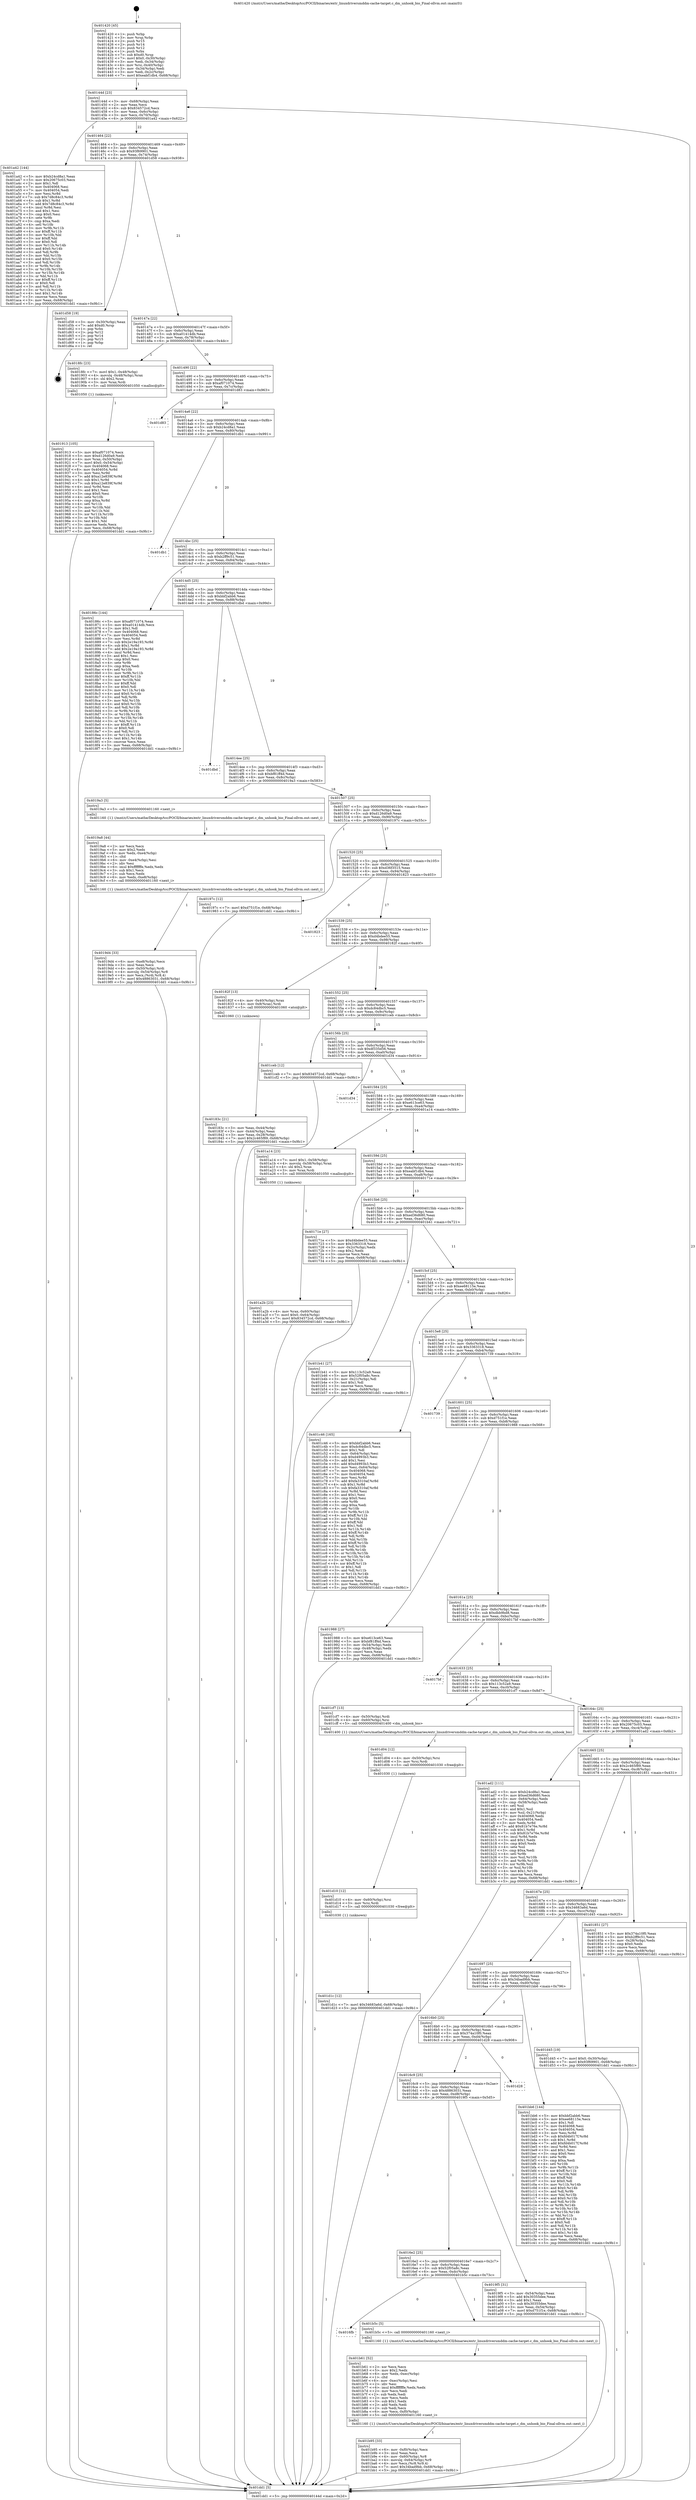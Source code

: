 digraph "0x401420" {
  label = "0x401420 (/mnt/c/Users/mathe/Desktop/tcc/POCII/binaries/extr_linuxdriversmddm-cache-target.c_dm_unhook_bio_Final-ollvm.out::main(0))"
  labelloc = "t"
  node[shape=record]

  Entry [label="",width=0.3,height=0.3,shape=circle,fillcolor=black,style=filled]
  "0x40144d" [label="{
     0x40144d [23]\l
     | [instrs]\l
     &nbsp;&nbsp;0x40144d \<+3\>: mov -0x68(%rbp),%eax\l
     &nbsp;&nbsp;0x401450 \<+2\>: mov %eax,%ecx\l
     &nbsp;&nbsp;0x401452 \<+6\>: sub $0x834572cd,%ecx\l
     &nbsp;&nbsp;0x401458 \<+3\>: mov %eax,-0x6c(%rbp)\l
     &nbsp;&nbsp;0x40145b \<+3\>: mov %ecx,-0x70(%rbp)\l
     &nbsp;&nbsp;0x40145e \<+6\>: je 0000000000401a42 \<main+0x622\>\l
  }"]
  "0x401a42" [label="{
     0x401a42 [144]\l
     | [instrs]\l
     &nbsp;&nbsp;0x401a42 \<+5\>: mov $0xb24cd8a1,%eax\l
     &nbsp;&nbsp;0x401a47 \<+5\>: mov $0x20675c03,%ecx\l
     &nbsp;&nbsp;0x401a4c \<+2\>: mov $0x1,%dl\l
     &nbsp;&nbsp;0x401a4e \<+7\>: mov 0x404068,%esi\l
     &nbsp;&nbsp;0x401a55 \<+7\>: mov 0x404054,%edi\l
     &nbsp;&nbsp;0x401a5c \<+3\>: mov %esi,%r8d\l
     &nbsp;&nbsp;0x401a5f \<+7\>: sub $0x7d8c84c3,%r8d\l
     &nbsp;&nbsp;0x401a66 \<+4\>: sub $0x1,%r8d\l
     &nbsp;&nbsp;0x401a6a \<+7\>: add $0x7d8c84c3,%r8d\l
     &nbsp;&nbsp;0x401a71 \<+4\>: imul %r8d,%esi\l
     &nbsp;&nbsp;0x401a75 \<+3\>: and $0x1,%esi\l
     &nbsp;&nbsp;0x401a78 \<+3\>: cmp $0x0,%esi\l
     &nbsp;&nbsp;0x401a7b \<+4\>: sete %r9b\l
     &nbsp;&nbsp;0x401a7f \<+3\>: cmp $0xa,%edi\l
     &nbsp;&nbsp;0x401a82 \<+4\>: setl %r10b\l
     &nbsp;&nbsp;0x401a86 \<+3\>: mov %r9b,%r11b\l
     &nbsp;&nbsp;0x401a89 \<+4\>: xor $0xff,%r11b\l
     &nbsp;&nbsp;0x401a8d \<+3\>: mov %r10b,%bl\l
     &nbsp;&nbsp;0x401a90 \<+3\>: xor $0xff,%bl\l
     &nbsp;&nbsp;0x401a93 \<+3\>: xor $0x0,%dl\l
     &nbsp;&nbsp;0x401a96 \<+3\>: mov %r11b,%r14b\l
     &nbsp;&nbsp;0x401a99 \<+4\>: and $0x0,%r14b\l
     &nbsp;&nbsp;0x401a9d \<+3\>: and %dl,%r9b\l
     &nbsp;&nbsp;0x401aa0 \<+3\>: mov %bl,%r15b\l
     &nbsp;&nbsp;0x401aa3 \<+4\>: and $0x0,%r15b\l
     &nbsp;&nbsp;0x401aa7 \<+3\>: and %dl,%r10b\l
     &nbsp;&nbsp;0x401aaa \<+3\>: or %r9b,%r14b\l
     &nbsp;&nbsp;0x401aad \<+3\>: or %r10b,%r15b\l
     &nbsp;&nbsp;0x401ab0 \<+3\>: xor %r15b,%r14b\l
     &nbsp;&nbsp;0x401ab3 \<+3\>: or %bl,%r11b\l
     &nbsp;&nbsp;0x401ab6 \<+4\>: xor $0xff,%r11b\l
     &nbsp;&nbsp;0x401aba \<+3\>: or $0x0,%dl\l
     &nbsp;&nbsp;0x401abd \<+3\>: and %dl,%r11b\l
     &nbsp;&nbsp;0x401ac0 \<+3\>: or %r11b,%r14b\l
     &nbsp;&nbsp;0x401ac3 \<+4\>: test $0x1,%r14b\l
     &nbsp;&nbsp;0x401ac7 \<+3\>: cmovne %ecx,%eax\l
     &nbsp;&nbsp;0x401aca \<+3\>: mov %eax,-0x68(%rbp)\l
     &nbsp;&nbsp;0x401acd \<+5\>: jmp 0000000000401dd1 \<main+0x9b1\>\l
  }"]
  "0x401464" [label="{
     0x401464 [22]\l
     | [instrs]\l
     &nbsp;&nbsp;0x401464 \<+5\>: jmp 0000000000401469 \<main+0x49\>\l
     &nbsp;&nbsp;0x401469 \<+3\>: mov -0x6c(%rbp),%eax\l
     &nbsp;&nbsp;0x40146c \<+5\>: sub $0x93f69901,%eax\l
     &nbsp;&nbsp;0x401471 \<+3\>: mov %eax,-0x74(%rbp)\l
     &nbsp;&nbsp;0x401474 \<+6\>: je 0000000000401d58 \<main+0x938\>\l
  }"]
  Exit [label="",width=0.3,height=0.3,shape=circle,fillcolor=black,style=filled,peripheries=2]
  "0x401d58" [label="{
     0x401d58 [19]\l
     | [instrs]\l
     &nbsp;&nbsp;0x401d58 \<+3\>: mov -0x30(%rbp),%eax\l
     &nbsp;&nbsp;0x401d5b \<+7\>: add $0xd0,%rsp\l
     &nbsp;&nbsp;0x401d62 \<+1\>: pop %rbx\l
     &nbsp;&nbsp;0x401d63 \<+2\>: pop %r12\l
     &nbsp;&nbsp;0x401d65 \<+2\>: pop %r14\l
     &nbsp;&nbsp;0x401d67 \<+2\>: pop %r15\l
     &nbsp;&nbsp;0x401d69 \<+1\>: pop %rbp\l
     &nbsp;&nbsp;0x401d6a \<+1\>: ret\l
  }"]
  "0x40147a" [label="{
     0x40147a [22]\l
     | [instrs]\l
     &nbsp;&nbsp;0x40147a \<+5\>: jmp 000000000040147f \<main+0x5f\>\l
     &nbsp;&nbsp;0x40147f \<+3\>: mov -0x6c(%rbp),%eax\l
     &nbsp;&nbsp;0x401482 \<+5\>: sub $0xa01414db,%eax\l
     &nbsp;&nbsp;0x401487 \<+3\>: mov %eax,-0x78(%rbp)\l
     &nbsp;&nbsp;0x40148a \<+6\>: je 00000000004018fc \<main+0x4dc\>\l
  }"]
  "0x401d1c" [label="{
     0x401d1c [12]\l
     | [instrs]\l
     &nbsp;&nbsp;0x401d1c \<+7\>: movl $0x34683a6d,-0x68(%rbp)\l
     &nbsp;&nbsp;0x401d23 \<+5\>: jmp 0000000000401dd1 \<main+0x9b1\>\l
  }"]
  "0x4018fc" [label="{
     0x4018fc [23]\l
     | [instrs]\l
     &nbsp;&nbsp;0x4018fc \<+7\>: movl $0x1,-0x48(%rbp)\l
     &nbsp;&nbsp;0x401903 \<+4\>: movslq -0x48(%rbp),%rax\l
     &nbsp;&nbsp;0x401907 \<+4\>: shl $0x2,%rax\l
     &nbsp;&nbsp;0x40190b \<+3\>: mov %rax,%rdi\l
     &nbsp;&nbsp;0x40190e \<+5\>: call 0000000000401050 \<malloc@plt\>\l
     | [calls]\l
     &nbsp;&nbsp;0x401050 \{1\} (unknown)\l
  }"]
  "0x401490" [label="{
     0x401490 [22]\l
     | [instrs]\l
     &nbsp;&nbsp;0x401490 \<+5\>: jmp 0000000000401495 \<main+0x75\>\l
     &nbsp;&nbsp;0x401495 \<+3\>: mov -0x6c(%rbp),%eax\l
     &nbsp;&nbsp;0x401498 \<+5\>: sub $0xaf071074,%eax\l
     &nbsp;&nbsp;0x40149d \<+3\>: mov %eax,-0x7c(%rbp)\l
     &nbsp;&nbsp;0x4014a0 \<+6\>: je 0000000000401d83 \<main+0x963\>\l
  }"]
  "0x401d10" [label="{
     0x401d10 [12]\l
     | [instrs]\l
     &nbsp;&nbsp;0x401d10 \<+4\>: mov -0x60(%rbp),%rsi\l
     &nbsp;&nbsp;0x401d14 \<+3\>: mov %rsi,%rdi\l
     &nbsp;&nbsp;0x401d17 \<+5\>: call 0000000000401030 \<free@plt\>\l
     | [calls]\l
     &nbsp;&nbsp;0x401030 \{1\} (unknown)\l
  }"]
  "0x401d83" [label="{
     0x401d83\l
  }", style=dashed]
  "0x4014a6" [label="{
     0x4014a6 [22]\l
     | [instrs]\l
     &nbsp;&nbsp;0x4014a6 \<+5\>: jmp 00000000004014ab \<main+0x8b\>\l
     &nbsp;&nbsp;0x4014ab \<+3\>: mov -0x6c(%rbp),%eax\l
     &nbsp;&nbsp;0x4014ae \<+5\>: sub $0xb24cd8a1,%eax\l
     &nbsp;&nbsp;0x4014b3 \<+3\>: mov %eax,-0x80(%rbp)\l
     &nbsp;&nbsp;0x4014b6 \<+6\>: je 0000000000401db1 \<main+0x991\>\l
  }"]
  "0x401d04" [label="{
     0x401d04 [12]\l
     | [instrs]\l
     &nbsp;&nbsp;0x401d04 \<+4\>: mov -0x50(%rbp),%rsi\l
     &nbsp;&nbsp;0x401d08 \<+3\>: mov %rsi,%rdi\l
     &nbsp;&nbsp;0x401d0b \<+5\>: call 0000000000401030 \<free@plt\>\l
     | [calls]\l
     &nbsp;&nbsp;0x401030 \{1\} (unknown)\l
  }"]
  "0x401db1" [label="{
     0x401db1\l
  }", style=dashed]
  "0x4014bc" [label="{
     0x4014bc [25]\l
     | [instrs]\l
     &nbsp;&nbsp;0x4014bc \<+5\>: jmp 00000000004014c1 \<main+0xa1\>\l
     &nbsp;&nbsp;0x4014c1 \<+3\>: mov -0x6c(%rbp),%eax\l
     &nbsp;&nbsp;0x4014c4 \<+5\>: sub $0xb2ff9c51,%eax\l
     &nbsp;&nbsp;0x4014c9 \<+6\>: mov %eax,-0x84(%rbp)\l
     &nbsp;&nbsp;0x4014cf \<+6\>: je 000000000040186c \<main+0x44c\>\l
  }"]
  "0x401b95" [label="{
     0x401b95 [33]\l
     | [instrs]\l
     &nbsp;&nbsp;0x401b95 \<+6\>: mov -0xf0(%rbp),%ecx\l
     &nbsp;&nbsp;0x401b9b \<+3\>: imul %eax,%ecx\l
     &nbsp;&nbsp;0x401b9e \<+4\>: mov -0x60(%rbp),%r8\l
     &nbsp;&nbsp;0x401ba2 \<+4\>: movslq -0x64(%rbp),%r9\l
     &nbsp;&nbsp;0x401ba6 \<+4\>: mov %ecx,(%r8,%r9,4)\l
     &nbsp;&nbsp;0x401baa \<+7\>: movl $0x34bad9bb,-0x68(%rbp)\l
     &nbsp;&nbsp;0x401bb1 \<+5\>: jmp 0000000000401dd1 \<main+0x9b1\>\l
  }"]
  "0x40186c" [label="{
     0x40186c [144]\l
     | [instrs]\l
     &nbsp;&nbsp;0x40186c \<+5\>: mov $0xaf071074,%eax\l
     &nbsp;&nbsp;0x401871 \<+5\>: mov $0xa01414db,%ecx\l
     &nbsp;&nbsp;0x401876 \<+2\>: mov $0x1,%dl\l
     &nbsp;&nbsp;0x401878 \<+7\>: mov 0x404068,%esi\l
     &nbsp;&nbsp;0x40187f \<+7\>: mov 0x404054,%edi\l
     &nbsp;&nbsp;0x401886 \<+3\>: mov %esi,%r8d\l
     &nbsp;&nbsp;0x401889 \<+7\>: sub $0x2e19a193,%r8d\l
     &nbsp;&nbsp;0x401890 \<+4\>: sub $0x1,%r8d\l
     &nbsp;&nbsp;0x401894 \<+7\>: add $0x2e19a193,%r8d\l
     &nbsp;&nbsp;0x40189b \<+4\>: imul %r8d,%esi\l
     &nbsp;&nbsp;0x40189f \<+3\>: and $0x1,%esi\l
     &nbsp;&nbsp;0x4018a2 \<+3\>: cmp $0x0,%esi\l
     &nbsp;&nbsp;0x4018a5 \<+4\>: sete %r9b\l
     &nbsp;&nbsp;0x4018a9 \<+3\>: cmp $0xa,%edi\l
     &nbsp;&nbsp;0x4018ac \<+4\>: setl %r10b\l
     &nbsp;&nbsp;0x4018b0 \<+3\>: mov %r9b,%r11b\l
     &nbsp;&nbsp;0x4018b3 \<+4\>: xor $0xff,%r11b\l
     &nbsp;&nbsp;0x4018b7 \<+3\>: mov %r10b,%bl\l
     &nbsp;&nbsp;0x4018ba \<+3\>: xor $0xff,%bl\l
     &nbsp;&nbsp;0x4018bd \<+3\>: xor $0x0,%dl\l
     &nbsp;&nbsp;0x4018c0 \<+3\>: mov %r11b,%r14b\l
     &nbsp;&nbsp;0x4018c3 \<+4\>: and $0x0,%r14b\l
     &nbsp;&nbsp;0x4018c7 \<+3\>: and %dl,%r9b\l
     &nbsp;&nbsp;0x4018ca \<+3\>: mov %bl,%r15b\l
     &nbsp;&nbsp;0x4018cd \<+4\>: and $0x0,%r15b\l
     &nbsp;&nbsp;0x4018d1 \<+3\>: and %dl,%r10b\l
     &nbsp;&nbsp;0x4018d4 \<+3\>: or %r9b,%r14b\l
     &nbsp;&nbsp;0x4018d7 \<+3\>: or %r10b,%r15b\l
     &nbsp;&nbsp;0x4018da \<+3\>: xor %r15b,%r14b\l
     &nbsp;&nbsp;0x4018dd \<+3\>: or %bl,%r11b\l
     &nbsp;&nbsp;0x4018e0 \<+4\>: xor $0xff,%r11b\l
     &nbsp;&nbsp;0x4018e4 \<+3\>: or $0x0,%dl\l
     &nbsp;&nbsp;0x4018e7 \<+3\>: and %dl,%r11b\l
     &nbsp;&nbsp;0x4018ea \<+3\>: or %r11b,%r14b\l
     &nbsp;&nbsp;0x4018ed \<+4\>: test $0x1,%r14b\l
     &nbsp;&nbsp;0x4018f1 \<+3\>: cmovne %ecx,%eax\l
     &nbsp;&nbsp;0x4018f4 \<+3\>: mov %eax,-0x68(%rbp)\l
     &nbsp;&nbsp;0x4018f7 \<+5\>: jmp 0000000000401dd1 \<main+0x9b1\>\l
  }"]
  "0x4014d5" [label="{
     0x4014d5 [25]\l
     | [instrs]\l
     &nbsp;&nbsp;0x4014d5 \<+5\>: jmp 00000000004014da \<main+0xba\>\l
     &nbsp;&nbsp;0x4014da \<+3\>: mov -0x6c(%rbp),%eax\l
     &nbsp;&nbsp;0x4014dd \<+5\>: sub $0xbbf2abb6,%eax\l
     &nbsp;&nbsp;0x4014e2 \<+6\>: mov %eax,-0x88(%rbp)\l
     &nbsp;&nbsp;0x4014e8 \<+6\>: je 0000000000401dbd \<main+0x99d\>\l
  }"]
  "0x401b61" [label="{
     0x401b61 [52]\l
     | [instrs]\l
     &nbsp;&nbsp;0x401b61 \<+2\>: xor %ecx,%ecx\l
     &nbsp;&nbsp;0x401b63 \<+5\>: mov $0x2,%edx\l
     &nbsp;&nbsp;0x401b68 \<+6\>: mov %edx,-0xec(%rbp)\l
     &nbsp;&nbsp;0x401b6e \<+1\>: cltd\l
     &nbsp;&nbsp;0x401b6f \<+6\>: mov -0xec(%rbp),%esi\l
     &nbsp;&nbsp;0x401b75 \<+2\>: idiv %esi\l
     &nbsp;&nbsp;0x401b77 \<+6\>: imul $0xfffffffe,%edx,%edx\l
     &nbsp;&nbsp;0x401b7d \<+2\>: mov %ecx,%edi\l
     &nbsp;&nbsp;0x401b7f \<+2\>: sub %edx,%edi\l
     &nbsp;&nbsp;0x401b81 \<+2\>: mov %ecx,%edx\l
     &nbsp;&nbsp;0x401b83 \<+3\>: sub $0x1,%edx\l
     &nbsp;&nbsp;0x401b86 \<+2\>: add %edx,%edi\l
     &nbsp;&nbsp;0x401b88 \<+2\>: sub %edi,%ecx\l
     &nbsp;&nbsp;0x401b8a \<+6\>: mov %ecx,-0xf0(%rbp)\l
     &nbsp;&nbsp;0x401b90 \<+5\>: call 0000000000401160 \<next_i\>\l
     | [calls]\l
     &nbsp;&nbsp;0x401160 \{1\} (/mnt/c/Users/mathe/Desktop/tcc/POCII/binaries/extr_linuxdriversmddm-cache-target.c_dm_unhook_bio_Final-ollvm.out::next_i)\l
  }"]
  "0x401dbd" [label="{
     0x401dbd\l
  }", style=dashed]
  "0x4014ee" [label="{
     0x4014ee [25]\l
     | [instrs]\l
     &nbsp;&nbsp;0x4014ee \<+5\>: jmp 00000000004014f3 \<main+0xd3\>\l
     &nbsp;&nbsp;0x4014f3 \<+3\>: mov -0x6c(%rbp),%eax\l
     &nbsp;&nbsp;0x4014f6 \<+5\>: sub $0xbf81ff4d,%eax\l
     &nbsp;&nbsp;0x4014fb \<+6\>: mov %eax,-0x8c(%rbp)\l
     &nbsp;&nbsp;0x401501 \<+6\>: je 00000000004019a3 \<main+0x583\>\l
  }"]
  "0x4016fb" [label="{
     0x4016fb\l
  }", style=dashed]
  "0x4019a3" [label="{
     0x4019a3 [5]\l
     | [instrs]\l
     &nbsp;&nbsp;0x4019a3 \<+5\>: call 0000000000401160 \<next_i\>\l
     | [calls]\l
     &nbsp;&nbsp;0x401160 \{1\} (/mnt/c/Users/mathe/Desktop/tcc/POCII/binaries/extr_linuxdriversmddm-cache-target.c_dm_unhook_bio_Final-ollvm.out::next_i)\l
  }"]
  "0x401507" [label="{
     0x401507 [25]\l
     | [instrs]\l
     &nbsp;&nbsp;0x401507 \<+5\>: jmp 000000000040150c \<main+0xec\>\l
     &nbsp;&nbsp;0x40150c \<+3\>: mov -0x6c(%rbp),%eax\l
     &nbsp;&nbsp;0x40150f \<+5\>: sub $0xd126d0a9,%eax\l
     &nbsp;&nbsp;0x401514 \<+6\>: mov %eax,-0x90(%rbp)\l
     &nbsp;&nbsp;0x40151a \<+6\>: je 000000000040197c \<main+0x55c\>\l
  }"]
  "0x401b5c" [label="{
     0x401b5c [5]\l
     | [instrs]\l
     &nbsp;&nbsp;0x401b5c \<+5\>: call 0000000000401160 \<next_i\>\l
     | [calls]\l
     &nbsp;&nbsp;0x401160 \{1\} (/mnt/c/Users/mathe/Desktop/tcc/POCII/binaries/extr_linuxdriversmddm-cache-target.c_dm_unhook_bio_Final-ollvm.out::next_i)\l
  }"]
  "0x40197c" [label="{
     0x40197c [12]\l
     | [instrs]\l
     &nbsp;&nbsp;0x40197c \<+7\>: movl $0xd751f1e,-0x68(%rbp)\l
     &nbsp;&nbsp;0x401983 \<+5\>: jmp 0000000000401dd1 \<main+0x9b1\>\l
  }"]
  "0x401520" [label="{
     0x401520 [25]\l
     | [instrs]\l
     &nbsp;&nbsp;0x401520 \<+5\>: jmp 0000000000401525 \<main+0x105\>\l
     &nbsp;&nbsp;0x401525 \<+3\>: mov -0x6c(%rbp),%eax\l
     &nbsp;&nbsp;0x401528 \<+5\>: sub $0xd36f3515,%eax\l
     &nbsp;&nbsp;0x40152d \<+6\>: mov %eax,-0x94(%rbp)\l
     &nbsp;&nbsp;0x401533 \<+6\>: je 0000000000401823 \<main+0x403\>\l
  }"]
  "0x401a2b" [label="{
     0x401a2b [23]\l
     | [instrs]\l
     &nbsp;&nbsp;0x401a2b \<+4\>: mov %rax,-0x60(%rbp)\l
     &nbsp;&nbsp;0x401a2f \<+7\>: movl $0x0,-0x64(%rbp)\l
     &nbsp;&nbsp;0x401a36 \<+7\>: movl $0x834572cd,-0x68(%rbp)\l
     &nbsp;&nbsp;0x401a3d \<+5\>: jmp 0000000000401dd1 \<main+0x9b1\>\l
  }"]
  "0x401823" [label="{
     0x401823\l
  }", style=dashed]
  "0x401539" [label="{
     0x401539 [25]\l
     | [instrs]\l
     &nbsp;&nbsp;0x401539 \<+5\>: jmp 000000000040153e \<main+0x11e\>\l
     &nbsp;&nbsp;0x40153e \<+3\>: mov -0x6c(%rbp),%eax\l
     &nbsp;&nbsp;0x401541 \<+5\>: sub $0xd4bdee55,%eax\l
     &nbsp;&nbsp;0x401546 \<+6\>: mov %eax,-0x98(%rbp)\l
     &nbsp;&nbsp;0x40154c \<+6\>: je 000000000040182f \<main+0x40f\>\l
  }"]
  "0x4016e2" [label="{
     0x4016e2 [25]\l
     | [instrs]\l
     &nbsp;&nbsp;0x4016e2 \<+5\>: jmp 00000000004016e7 \<main+0x2c7\>\l
     &nbsp;&nbsp;0x4016e7 \<+3\>: mov -0x6c(%rbp),%eax\l
     &nbsp;&nbsp;0x4016ea \<+5\>: sub $0x52f05a8c,%eax\l
     &nbsp;&nbsp;0x4016ef \<+6\>: mov %eax,-0xdc(%rbp)\l
     &nbsp;&nbsp;0x4016f5 \<+6\>: je 0000000000401b5c \<main+0x73c\>\l
  }"]
  "0x40182f" [label="{
     0x40182f [13]\l
     | [instrs]\l
     &nbsp;&nbsp;0x40182f \<+4\>: mov -0x40(%rbp),%rax\l
     &nbsp;&nbsp;0x401833 \<+4\>: mov 0x8(%rax),%rdi\l
     &nbsp;&nbsp;0x401837 \<+5\>: call 0000000000401060 \<atoi@plt\>\l
     | [calls]\l
     &nbsp;&nbsp;0x401060 \{1\} (unknown)\l
  }"]
  "0x401552" [label="{
     0x401552 [25]\l
     | [instrs]\l
     &nbsp;&nbsp;0x401552 \<+5\>: jmp 0000000000401557 \<main+0x137\>\l
     &nbsp;&nbsp;0x401557 \<+3\>: mov -0x6c(%rbp),%eax\l
     &nbsp;&nbsp;0x40155a \<+5\>: sub $0xdc84dbc5,%eax\l
     &nbsp;&nbsp;0x40155f \<+6\>: mov %eax,-0x9c(%rbp)\l
     &nbsp;&nbsp;0x401565 \<+6\>: je 0000000000401ceb \<main+0x8cb\>\l
  }"]
  "0x4019f5" [label="{
     0x4019f5 [31]\l
     | [instrs]\l
     &nbsp;&nbsp;0x4019f5 \<+3\>: mov -0x54(%rbp),%eax\l
     &nbsp;&nbsp;0x4019f8 \<+5\>: add $0x30355dee,%eax\l
     &nbsp;&nbsp;0x4019fd \<+3\>: add $0x1,%eax\l
     &nbsp;&nbsp;0x401a00 \<+5\>: sub $0x30355dee,%eax\l
     &nbsp;&nbsp;0x401a05 \<+3\>: mov %eax,-0x54(%rbp)\l
     &nbsp;&nbsp;0x401a08 \<+7\>: movl $0xd751f1e,-0x68(%rbp)\l
     &nbsp;&nbsp;0x401a0f \<+5\>: jmp 0000000000401dd1 \<main+0x9b1\>\l
  }"]
  "0x401ceb" [label="{
     0x401ceb [12]\l
     | [instrs]\l
     &nbsp;&nbsp;0x401ceb \<+7\>: movl $0x834572cd,-0x68(%rbp)\l
     &nbsp;&nbsp;0x401cf2 \<+5\>: jmp 0000000000401dd1 \<main+0x9b1\>\l
  }"]
  "0x40156b" [label="{
     0x40156b [25]\l
     | [instrs]\l
     &nbsp;&nbsp;0x40156b \<+5\>: jmp 0000000000401570 \<main+0x150\>\l
     &nbsp;&nbsp;0x401570 \<+3\>: mov -0x6c(%rbp),%eax\l
     &nbsp;&nbsp;0x401573 \<+5\>: sub $0xdf335d56,%eax\l
     &nbsp;&nbsp;0x401578 \<+6\>: mov %eax,-0xa0(%rbp)\l
     &nbsp;&nbsp;0x40157e \<+6\>: je 0000000000401d34 \<main+0x914\>\l
  }"]
  "0x4016c9" [label="{
     0x4016c9 [25]\l
     | [instrs]\l
     &nbsp;&nbsp;0x4016c9 \<+5\>: jmp 00000000004016ce \<main+0x2ae\>\l
     &nbsp;&nbsp;0x4016ce \<+3\>: mov -0x6c(%rbp),%eax\l
     &nbsp;&nbsp;0x4016d1 \<+5\>: sub $0x48863031,%eax\l
     &nbsp;&nbsp;0x4016d6 \<+6\>: mov %eax,-0xd8(%rbp)\l
     &nbsp;&nbsp;0x4016dc \<+6\>: je 00000000004019f5 \<main+0x5d5\>\l
  }"]
  "0x401d34" [label="{
     0x401d34\l
  }", style=dashed]
  "0x401584" [label="{
     0x401584 [25]\l
     | [instrs]\l
     &nbsp;&nbsp;0x401584 \<+5\>: jmp 0000000000401589 \<main+0x169\>\l
     &nbsp;&nbsp;0x401589 \<+3\>: mov -0x6c(%rbp),%eax\l
     &nbsp;&nbsp;0x40158c \<+5\>: sub $0xe613ce63,%eax\l
     &nbsp;&nbsp;0x401591 \<+6\>: mov %eax,-0xa4(%rbp)\l
     &nbsp;&nbsp;0x401597 \<+6\>: je 0000000000401a14 \<main+0x5f4\>\l
  }"]
  "0x401d28" [label="{
     0x401d28\l
  }", style=dashed]
  "0x401a14" [label="{
     0x401a14 [23]\l
     | [instrs]\l
     &nbsp;&nbsp;0x401a14 \<+7\>: movl $0x1,-0x58(%rbp)\l
     &nbsp;&nbsp;0x401a1b \<+4\>: movslq -0x58(%rbp),%rax\l
     &nbsp;&nbsp;0x401a1f \<+4\>: shl $0x2,%rax\l
     &nbsp;&nbsp;0x401a23 \<+3\>: mov %rax,%rdi\l
     &nbsp;&nbsp;0x401a26 \<+5\>: call 0000000000401050 \<malloc@plt\>\l
     | [calls]\l
     &nbsp;&nbsp;0x401050 \{1\} (unknown)\l
  }"]
  "0x40159d" [label="{
     0x40159d [25]\l
     | [instrs]\l
     &nbsp;&nbsp;0x40159d \<+5\>: jmp 00000000004015a2 \<main+0x182\>\l
     &nbsp;&nbsp;0x4015a2 \<+3\>: mov -0x6c(%rbp),%eax\l
     &nbsp;&nbsp;0x4015a5 \<+5\>: sub $0xeabf1db4,%eax\l
     &nbsp;&nbsp;0x4015aa \<+6\>: mov %eax,-0xa8(%rbp)\l
     &nbsp;&nbsp;0x4015b0 \<+6\>: je 000000000040171e \<main+0x2fe\>\l
  }"]
  "0x4016b0" [label="{
     0x4016b0 [25]\l
     | [instrs]\l
     &nbsp;&nbsp;0x4016b0 \<+5\>: jmp 00000000004016b5 \<main+0x295\>\l
     &nbsp;&nbsp;0x4016b5 \<+3\>: mov -0x6c(%rbp),%eax\l
     &nbsp;&nbsp;0x4016b8 \<+5\>: sub $0x374a10f0,%eax\l
     &nbsp;&nbsp;0x4016bd \<+6\>: mov %eax,-0xd4(%rbp)\l
     &nbsp;&nbsp;0x4016c3 \<+6\>: je 0000000000401d28 \<main+0x908\>\l
  }"]
  "0x40171e" [label="{
     0x40171e [27]\l
     | [instrs]\l
     &nbsp;&nbsp;0x40171e \<+5\>: mov $0xd4bdee55,%eax\l
     &nbsp;&nbsp;0x401723 \<+5\>: mov $0x3363318,%ecx\l
     &nbsp;&nbsp;0x401728 \<+3\>: mov -0x2c(%rbp),%edx\l
     &nbsp;&nbsp;0x40172b \<+3\>: cmp $0x2,%edx\l
     &nbsp;&nbsp;0x40172e \<+3\>: cmovne %ecx,%eax\l
     &nbsp;&nbsp;0x401731 \<+3\>: mov %eax,-0x68(%rbp)\l
     &nbsp;&nbsp;0x401734 \<+5\>: jmp 0000000000401dd1 \<main+0x9b1\>\l
  }"]
  "0x4015b6" [label="{
     0x4015b6 [25]\l
     | [instrs]\l
     &nbsp;&nbsp;0x4015b6 \<+5\>: jmp 00000000004015bb \<main+0x19b\>\l
     &nbsp;&nbsp;0x4015bb \<+3\>: mov -0x6c(%rbp),%eax\l
     &nbsp;&nbsp;0x4015be \<+5\>: sub $0xed36d680,%eax\l
     &nbsp;&nbsp;0x4015c3 \<+6\>: mov %eax,-0xac(%rbp)\l
     &nbsp;&nbsp;0x4015c9 \<+6\>: je 0000000000401b41 \<main+0x721\>\l
  }"]
  "0x401dd1" [label="{
     0x401dd1 [5]\l
     | [instrs]\l
     &nbsp;&nbsp;0x401dd1 \<+5\>: jmp 000000000040144d \<main+0x2d\>\l
  }"]
  "0x401420" [label="{
     0x401420 [45]\l
     | [instrs]\l
     &nbsp;&nbsp;0x401420 \<+1\>: push %rbp\l
     &nbsp;&nbsp;0x401421 \<+3\>: mov %rsp,%rbp\l
     &nbsp;&nbsp;0x401424 \<+2\>: push %r15\l
     &nbsp;&nbsp;0x401426 \<+2\>: push %r14\l
     &nbsp;&nbsp;0x401428 \<+2\>: push %r12\l
     &nbsp;&nbsp;0x40142a \<+1\>: push %rbx\l
     &nbsp;&nbsp;0x40142b \<+7\>: sub $0xd0,%rsp\l
     &nbsp;&nbsp;0x401432 \<+7\>: movl $0x0,-0x30(%rbp)\l
     &nbsp;&nbsp;0x401439 \<+3\>: mov %edi,-0x34(%rbp)\l
     &nbsp;&nbsp;0x40143c \<+4\>: mov %rsi,-0x40(%rbp)\l
     &nbsp;&nbsp;0x401440 \<+3\>: mov -0x34(%rbp),%edi\l
     &nbsp;&nbsp;0x401443 \<+3\>: mov %edi,-0x2c(%rbp)\l
     &nbsp;&nbsp;0x401446 \<+7\>: movl $0xeabf1db4,-0x68(%rbp)\l
  }"]
  "0x40183c" [label="{
     0x40183c [21]\l
     | [instrs]\l
     &nbsp;&nbsp;0x40183c \<+3\>: mov %eax,-0x44(%rbp)\l
     &nbsp;&nbsp;0x40183f \<+3\>: mov -0x44(%rbp),%eax\l
     &nbsp;&nbsp;0x401842 \<+3\>: mov %eax,-0x28(%rbp)\l
     &nbsp;&nbsp;0x401845 \<+7\>: movl $0x2c465f89,-0x68(%rbp)\l
     &nbsp;&nbsp;0x40184c \<+5\>: jmp 0000000000401dd1 \<main+0x9b1\>\l
  }"]
  "0x401bb6" [label="{
     0x401bb6 [144]\l
     | [instrs]\l
     &nbsp;&nbsp;0x401bb6 \<+5\>: mov $0xbbf2abb6,%eax\l
     &nbsp;&nbsp;0x401bbb \<+5\>: mov $0xee68115e,%ecx\l
     &nbsp;&nbsp;0x401bc0 \<+2\>: mov $0x1,%dl\l
     &nbsp;&nbsp;0x401bc2 \<+7\>: mov 0x404068,%esi\l
     &nbsp;&nbsp;0x401bc9 \<+7\>: mov 0x404054,%edi\l
     &nbsp;&nbsp;0x401bd0 \<+3\>: mov %esi,%r8d\l
     &nbsp;&nbsp;0x401bd3 \<+7\>: sub $0xfd4b017f,%r8d\l
     &nbsp;&nbsp;0x401bda \<+4\>: sub $0x1,%r8d\l
     &nbsp;&nbsp;0x401bde \<+7\>: add $0xfd4b017f,%r8d\l
     &nbsp;&nbsp;0x401be5 \<+4\>: imul %r8d,%esi\l
     &nbsp;&nbsp;0x401be9 \<+3\>: and $0x1,%esi\l
     &nbsp;&nbsp;0x401bec \<+3\>: cmp $0x0,%esi\l
     &nbsp;&nbsp;0x401bef \<+4\>: sete %r9b\l
     &nbsp;&nbsp;0x401bf3 \<+3\>: cmp $0xa,%edi\l
     &nbsp;&nbsp;0x401bf6 \<+4\>: setl %r10b\l
     &nbsp;&nbsp;0x401bfa \<+3\>: mov %r9b,%r11b\l
     &nbsp;&nbsp;0x401bfd \<+4\>: xor $0xff,%r11b\l
     &nbsp;&nbsp;0x401c01 \<+3\>: mov %r10b,%bl\l
     &nbsp;&nbsp;0x401c04 \<+3\>: xor $0xff,%bl\l
     &nbsp;&nbsp;0x401c07 \<+3\>: xor $0x0,%dl\l
     &nbsp;&nbsp;0x401c0a \<+3\>: mov %r11b,%r14b\l
     &nbsp;&nbsp;0x401c0d \<+4\>: and $0x0,%r14b\l
     &nbsp;&nbsp;0x401c11 \<+3\>: and %dl,%r9b\l
     &nbsp;&nbsp;0x401c14 \<+3\>: mov %bl,%r15b\l
     &nbsp;&nbsp;0x401c17 \<+4\>: and $0x0,%r15b\l
     &nbsp;&nbsp;0x401c1b \<+3\>: and %dl,%r10b\l
     &nbsp;&nbsp;0x401c1e \<+3\>: or %r9b,%r14b\l
     &nbsp;&nbsp;0x401c21 \<+3\>: or %r10b,%r15b\l
     &nbsp;&nbsp;0x401c24 \<+3\>: xor %r15b,%r14b\l
     &nbsp;&nbsp;0x401c27 \<+3\>: or %bl,%r11b\l
     &nbsp;&nbsp;0x401c2a \<+4\>: xor $0xff,%r11b\l
     &nbsp;&nbsp;0x401c2e \<+3\>: or $0x0,%dl\l
     &nbsp;&nbsp;0x401c31 \<+3\>: and %dl,%r11b\l
     &nbsp;&nbsp;0x401c34 \<+3\>: or %r11b,%r14b\l
     &nbsp;&nbsp;0x401c37 \<+4\>: test $0x1,%r14b\l
     &nbsp;&nbsp;0x401c3b \<+3\>: cmovne %ecx,%eax\l
     &nbsp;&nbsp;0x401c3e \<+3\>: mov %eax,-0x68(%rbp)\l
     &nbsp;&nbsp;0x401c41 \<+5\>: jmp 0000000000401dd1 \<main+0x9b1\>\l
  }"]
  "0x401b41" [label="{
     0x401b41 [27]\l
     | [instrs]\l
     &nbsp;&nbsp;0x401b41 \<+5\>: mov $0x113c52a9,%eax\l
     &nbsp;&nbsp;0x401b46 \<+5\>: mov $0x52f05a8c,%ecx\l
     &nbsp;&nbsp;0x401b4b \<+3\>: mov -0x21(%rbp),%dl\l
     &nbsp;&nbsp;0x401b4e \<+3\>: test $0x1,%dl\l
     &nbsp;&nbsp;0x401b51 \<+3\>: cmovne %ecx,%eax\l
     &nbsp;&nbsp;0x401b54 \<+3\>: mov %eax,-0x68(%rbp)\l
     &nbsp;&nbsp;0x401b57 \<+5\>: jmp 0000000000401dd1 \<main+0x9b1\>\l
  }"]
  "0x4015cf" [label="{
     0x4015cf [25]\l
     | [instrs]\l
     &nbsp;&nbsp;0x4015cf \<+5\>: jmp 00000000004015d4 \<main+0x1b4\>\l
     &nbsp;&nbsp;0x4015d4 \<+3\>: mov -0x6c(%rbp),%eax\l
     &nbsp;&nbsp;0x4015d7 \<+5\>: sub $0xee68115e,%eax\l
     &nbsp;&nbsp;0x4015dc \<+6\>: mov %eax,-0xb0(%rbp)\l
     &nbsp;&nbsp;0x4015e2 \<+6\>: je 0000000000401c46 \<main+0x826\>\l
  }"]
  "0x401697" [label="{
     0x401697 [25]\l
     | [instrs]\l
     &nbsp;&nbsp;0x401697 \<+5\>: jmp 000000000040169c \<main+0x27c\>\l
     &nbsp;&nbsp;0x40169c \<+3\>: mov -0x6c(%rbp),%eax\l
     &nbsp;&nbsp;0x40169f \<+5\>: sub $0x34bad9bb,%eax\l
     &nbsp;&nbsp;0x4016a4 \<+6\>: mov %eax,-0xd0(%rbp)\l
     &nbsp;&nbsp;0x4016aa \<+6\>: je 0000000000401bb6 \<main+0x796\>\l
  }"]
  "0x401c46" [label="{
     0x401c46 [165]\l
     | [instrs]\l
     &nbsp;&nbsp;0x401c46 \<+5\>: mov $0xbbf2abb6,%eax\l
     &nbsp;&nbsp;0x401c4b \<+5\>: mov $0xdc84dbc5,%ecx\l
     &nbsp;&nbsp;0x401c50 \<+2\>: mov $0x1,%dl\l
     &nbsp;&nbsp;0x401c52 \<+3\>: mov -0x64(%rbp),%esi\l
     &nbsp;&nbsp;0x401c55 \<+6\>: sub $0xd4993b3,%esi\l
     &nbsp;&nbsp;0x401c5b \<+3\>: add $0x1,%esi\l
     &nbsp;&nbsp;0x401c5e \<+6\>: add $0xd4993b3,%esi\l
     &nbsp;&nbsp;0x401c64 \<+3\>: mov %esi,-0x64(%rbp)\l
     &nbsp;&nbsp;0x401c67 \<+7\>: mov 0x404068,%esi\l
     &nbsp;&nbsp;0x401c6e \<+7\>: mov 0x404054,%edi\l
     &nbsp;&nbsp;0x401c75 \<+3\>: mov %esi,%r8d\l
     &nbsp;&nbsp;0x401c78 \<+7\>: add $0xfa3310af,%r8d\l
     &nbsp;&nbsp;0x401c7f \<+4\>: sub $0x1,%r8d\l
     &nbsp;&nbsp;0x401c83 \<+7\>: sub $0xfa3310af,%r8d\l
     &nbsp;&nbsp;0x401c8a \<+4\>: imul %r8d,%esi\l
     &nbsp;&nbsp;0x401c8e \<+3\>: and $0x1,%esi\l
     &nbsp;&nbsp;0x401c91 \<+3\>: cmp $0x0,%esi\l
     &nbsp;&nbsp;0x401c94 \<+4\>: sete %r9b\l
     &nbsp;&nbsp;0x401c98 \<+3\>: cmp $0xa,%edi\l
     &nbsp;&nbsp;0x401c9b \<+4\>: setl %r10b\l
     &nbsp;&nbsp;0x401c9f \<+3\>: mov %r9b,%r11b\l
     &nbsp;&nbsp;0x401ca2 \<+4\>: xor $0xff,%r11b\l
     &nbsp;&nbsp;0x401ca6 \<+3\>: mov %r10b,%bl\l
     &nbsp;&nbsp;0x401ca9 \<+3\>: xor $0xff,%bl\l
     &nbsp;&nbsp;0x401cac \<+3\>: xor $0x1,%dl\l
     &nbsp;&nbsp;0x401caf \<+3\>: mov %r11b,%r14b\l
     &nbsp;&nbsp;0x401cb2 \<+4\>: and $0xff,%r14b\l
     &nbsp;&nbsp;0x401cb6 \<+3\>: and %dl,%r9b\l
     &nbsp;&nbsp;0x401cb9 \<+3\>: mov %bl,%r15b\l
     &nbsp;&nbsp;0x401cbc \<+4\>: and $0xff,%r15b\l
     &nbsp;&nbsp;0x401cc0 \<+3\>: and %dl,%r10b\l
     &nbsp;&nbsp;0x401cc3 \<+3\>: or %r9b,%r14b\l
     &nbsp;&nbsp;0x401cc6 \<+3\>: or %r10b,%r15b\l
     &nbsp;&nbsp;0x401cc9 \<+3\>: xor %r15b,%r14b\l
     &nbsp;&nbsp;0x401ccc \<+3\>: or %bl,%r11b\l
     &nbsp;&nbsp;0x401ccf \<+4\>: xor $0xff,%r11b\l
     &nbsp;&nbsp;0x401cd3 \<+3\>: or $0x1,%dl\l
     &nbsp;&nbsp;0x401cd6 \<+3\>: and %dl,%r11b\l
     &nbsp;&nbsp;0x401cd9 \<+3\>: or %r11b,%r14b\l
     &nbsp;&nbsp;0x401cdc \<+4\>: test $0x1,%r14b\l
     &nbsp;&nbsp;0x401ce0 \<+3\>: cmovne %ecx,%eax\l
     &nbsp;&nbsp;0x401ce3 \<+3\>: mov %eax,-0x68(%rbp)\l
     &nbsp;&nbsp;0x401ce6 \<+5\>: jmp 0000000000401dd1 \<main+0x9b1\>\l
  }"]
  "0x4015e8" [label="{
     0x4015e8 [25]\l
     | [instrs]\l
     &nbsp;&nbsp;0x4015e8 \<+5\>: jmp 00000000004015ed \<main+0x1cd\>\l
     &nbsp;&nbsp;0x4015ed \<+3\>: mov -0x6c(%rbp),%eax\l
     &nbsp;&nbsp;0x4015f0 \<+5\>: sub $0x3363318,%eax\l
     &nbsp;&nbsp;0x4015f5 \<+6\>: mov %eax,-0xb4(%rbp)\l
     &nbsp;&nbsp;0x4015fb \<+6\>: je 0000000000401739 \<main+0x319\>\l
  }"]
  "0x401d45" [label="{
     0x401d45 [19]\l
     | [instrs]\l
     &nbsp;&nbsp;0x401d45 \<+7\>: movl $0x0,-0x30(%rbp)\l
     &nbsp;&nbsp;0x401d4c \<+7\>: movl $0x93f69901,-0x68(%rbp)\l
     &nbsp;&nbsp;0x401d53 \<+5\>: jmp 0000000000401dd1 \<main+0x9b1\>\l
  }"]
  "0x401739" [label="{
     0x401739\l
  }", style=dashed]
  "0x401601" [label="{
     0x401601 [25]\l
     | [instrs]\l
     &nbsp;&nbsp;0x401601 \<+5\>: jmp 0000000000401606 \<main+0x1e6\>\l
     &nbsp;&nbsp;0x401606 \<+3\>: mov -0x6c(%rbp),%eax\l
     &nbsp;&nbsp;0x401609 \<+5\>: sub $0xd751f1e,%eax\l
     &nbsp;&nbsp;0x40160e \<+6\>: mov %eax,-0xb8(%rbp)\l
     &nbsp;&nbsp;0x401614 \<+6\>: je 0000000000401988 \<main+0x568\>\l
  }"]
  "0x4019d4" [label="{
     0x4019d4 [33]\l
     | [instrs]\l
     &nbsp;&nbsp;0x4019d4 \<+6\>: mov -0xe8(%rbp),%ecx\l
     &nbsp;&nbsp;0x4019da \<+3\>: imul %eax,%ecx\l
     &nbsp;&nbsp;0x4019dd \<+4\>: mov -0x50(%rbp),%rdi\l
     &nbsp;&nbsp;0x4019e1 \<+4\>: movslq -0x54(%rbp),%r8\l
     &nbsp;&nbsp;0x4019e5 \<+4\>: mov %ecx,(%rdi,%r8,4)\l
     &nbsp;&nbsp;0x4019e9 \<+7\>: movl $0x48863031,-0x68(%rbp)\l
     &nbsp;&nbsp;0x4019f0 \<+5\>: jmp 0000000000401dd1 \<main+0x9b1\>\l
  }"]
  "0x401988" [label="{
     0x401988 [27]\l
     | [instrs]\l
     &nbsp;&nbsp;0x401988 \<+5\>: mov $0xe613ce63,%eax\l
     &nbsp;&nbsp;0x40198d \<+5\>: mov $0xbf81ff4d,%ecx\l
     &nbsp;&nbsp;0x401992 \<+3\>: mov -0x54(%rbp),%edx\l
     &nbsp;&nbsp;0x401995 \<+3\>: cmp -0x48(%rbp),%edx\l
     &nbsp;&nbsp;0x401998 \<+3\>: cmovl %ecx,%eax\l
     &nbsp;&nbsp;0x40199b \<+3\>: mov %eax,-0x68(%rbp)\l
     &nbsp;&nbsp;0x40199e \<+5\>: jmp 0000000000401dd1 \<main+0x9b1\>\l
  }"]
  "0x40161a" [label="{
     0x40161a [25]\l
     | [instrs]\l
     &nbsp;&nbsp;0x40161a \<+5\>: jmp 000000000040161f \<main+0x1ff\>\l
     &nbsp;&nbsp;0x40161f \<+3\>: mov -0x6c(%rbp),%eax\l
     &nbsp;&nbsp;0x401622 \<+5\>: sub $0xdbb9bd8,%eax\l
     &nbsp;&nbsp;0x401627 \<+6\>: mov %eax,-0xbc(%rbp)\l
     &nbsp;&nbsp;0x40162d \<+6\>: je 00000000004017bf \<main+0x39f\>\l
  }"]
  "0x4019a8" [label="{
     0x4019a8 [44]\l
     | [instrs]\l
     &nbsp;&nbsp;0x4019a8 \<+2\>: xor %ecx,%ecx\l
     &nbsp;&nbsp;0x4019aa \<+5\>: mov $0x2,%edx\l
     &nbsp;&nbsp;0x4019af \<+6\>: mov %edx,-0xe4(%rbp)\l
     &nbsp;&nbsp;0x4019b5 \<+1\>: cltd\l
     &nbsp;&nbsp;0x4019b6 \<+6\>: mov -0xe4(%rbp),%esi\l
     &nbsp;&nbsp;0x4019bc \<+2\>: idiv %esi\l
     &nbsp;&nbsp;0x4019be \<+6\>: imul $0xfffffffe,%edx,%edx\l
     &nbsp;&nbsp;0x4019c4 \<+3\>: sub $0x1,%ecx\l
     &nbsp;&nbsp;0x4019c7 \<+2\>: sub %ecx,%edx\l
     &nbsp;&nbsp;0x4019c9 \<+6\>: mov %edx,-0xe8(%rbp)\l
     &nbsp;&nbsp;0x4019cf \<+5\>: call 0000000000401160 \<next_i\>\l
     | [calls]\l
     &nbsp;&nbsp;0x401160 \{1\} (/mnt/c/Users/mathe/Desktop/tcc/POCII/binaries/extr_linuxdriversmddm-cache-target.c_dm_unhook_bio_Final-ollvm.out::next_i)\l
  }"]
  "0x4017bf" [label="{
     0x4017bf\l
  }", style=dashed]
  "0x401633" [label="{
     0x401633 [25]\l
     | [instrs]\l
     &nbsp;&nbsp;0x401633 \<+5\>: jmp 0000000000401638 \<main+0x218\>\l
     &nbsp;&nbsp;0x401638 \<+3\>: mov -0x6c(%rbp),%eax\l
     &nbsp;&nbsp;0x40163b \<+5\>: sub $0x113c52a9,%eax\l
     &nbsp;&nbsp;0x401640 \<+6\>: mov %eax,-0xc0(%rbp)\l
     &nbsp;&nbsp;0x401646 \<+6\>: je 0000000000401cf7 \<main+0x8d7\>\l
  }"]
  "0x401913" [label="{
     0x401913 [105]\l
     | [instrs]\l
     &nbsp;&nbsp;0x401913 \<+5\>: mov $0xaf071074,%ecx\l
     &nbsp;&nbsp;0x401918 \<+5\>: mov $0xd126d0a9,%edx\l
     &nbsp;&nbsp;0x40191d \<+4\>: mov %rax,-0x50(%rbp)\l
     &nbsp;&nbsp;0x401921 \<+7\>: movl $0x0,-0x54(%rbp)\l
     &nbsp;&nbsp;0x401928 \<+7\>: mov 0x404068,%esi\l
     &nbsp;&nbsp;0x40192f \<+8\>: mov 0x404054,%r8d\l
     &nbsp;&nbsp;0x401937 \<+3\>: mov %esi,%r9d\l
     &nbsp;&nbsp;0x40193a \<+7\>: add $0xa12e839f,%r9d\l
     &nbsp;&nbsp;0x401941 \<+4\>: sub $0x1,%r9d\l
     &nbsp;&nbsp;0x401945 \<+7\>: sub $0xa12e839f,%r9d\l
     &nbsp;&nbsp;0x40194c \<+4\>: imul %r9d,%esi\l
     &nbsp;&nbsp;0x401950 \<+3\>: and $0x1,%esi\l
     &nbsp;&nbsp;0x401953 \<+3\>: cmp $0x0,%esi\l
     &nbsp;&nbsp;0x401956 \<+4\>: sete %r10b\l
     &nbsp;&nbsp;0x40195a \<+4\>: cmp $0xa,%r8d\l
     &nbsp;&nbsp;0x40195e \<+4\>: setl %r11b\l
     &nbsp;&nbsp;0x401962 \<+3\>: mov %r10b,%bl\l
     &nbsp;&nbsp;0x401965 \<+3\>: and %r11b,%bl\l
     &nbsp;&nbsp;0x401968 \<+3\>: xor %r11b,%r10b\l
     &nbsp;&nbsp;0x40196b \<+3\>: or %r10b,%bl\l
     &nbsp;&nbsp;0x40196e \<+3\>: test $0x1,%bl\l
     &nbsp;&nbsp;0x401971 \<+3\>: cmovne %edx,%ecx\l
     &nbsp;&nbsp;0x401974 \<+3\>: mov %ecx,-0x68(%rbp)\l
     &nbsp;&nbsp;0x401977 \<+5\>: jmp 0000000000401dd1 \<main+0x9b1\>\l
  }"]
  "0x401cf7" [label="{
     0x401cf7 [13]\l
     | [instrs]\l
     &nbsp;&nbsp;0x401cf7 \<+4\>: mov -0x50(%rbp),%rdi\l
     &nbsp;&nbsp;0x401cfb \<+4\>: mov -0x60(%rbp),%rsi\l
     &nbsp;&nbsp;0x401cff \<+5\>: call 0000000000401400 \<dm_unhook_bio\>\l
     | [calls]\l
     &nbsp;&nbsp;0x401400 \{1\} (/mnt/c/Users/mathe/Desktop/tcc/POCII/binaries/extr_linuxdriversmddm-cache-target.c_dm_unhook_bio_Final-ollvm.out::dm_unhook_bio)\l
  }"]
  "0x40164c" [label="{
     0x40164c [25]\l
     | [instrs]\l
     &nbsp;&nbsp;0x40164c \<+5\>: jmp 0000000000401651 \<main+0x231\>\l
     &nbsp;&nbsp;0x401651 \<+3\>: mov -0x6c(%rbp),%eax\l
     &nbsp;&nbsp;0x401654 \<+5\>: sub $0x20675c03,%eax\l
     &nbsp;&nbsp;0x401659 \<+6\>: mov %eax,-0xc4(%rbp)\l
     &nbsp;&nbsp;0x40165f \<+6\>: je 0000000000401ad2 \<main+0x6b2\>\l
  }"]
  "0x40167e" [label="{
     0x40167e [25]\l
     | [instrs]\l
     &nbsp;&nbsp;0x40167e \<+5\>: jmp 0000000000401683 \<main+0x263\>\l
     &nbsp;&nbsp;0x401683 \<+3\>: mov -0x6c(%rbp),%eax\l
     &nbsp;&nbsp;0x401686 \<+5\>: sub $0x34683a6d,%eax\l
     &nbsp;&nbsp;0x40168b \<+6\>: mov %eax,-0xcc(%rbp)\l
     &nbsp;&nbsp;0x401691 \<+6\>: je 0000000000401d45 \<main+0x925\>\l
  }"]
  "0x401ad2" [label="{
     0x401ad2 [111]\l
     | [instrs]\l
     &nbsp;&nbsp;0x401ad2 \<+5\>: mov $0xb24cd8a1,%eax\l
     &nbsp;&nbsp;0x401ad7 \<+5\>: mov $0xed36d680,%ecx\l
     &nbsp;&nbsp;0x401adc \<+3\>: mov -0x64(%rbp),%edx\l
     &nbsp;&nbsp;0x401adf \<+3\>: cmp -0x58(%rbp),%edx\l
     &nbsp;&nbsp;0x401ae2 \<+4\>: setl %sil\l
     &nbsp;&nbsp;0x401ae6 \<+4\>: and $0x1,%sil\l
     &nbsp;&nbsp;0x401aea \<+4\>: mov %sil,-0x21(%rbp)\l
     &nbsp;&nbsp;0x401aee \<+7\>: mov 0x404068,%edx\l
     &nbsp;&nbsp;0x401af5 \<+7\>: mov 0x404054,%edi\l
     &nbsp;&nbsp;0x401afc \<+3\>: mov %edx,%r8d\l
     &nbsp;&nbsp;0x401aff \<+7\>: add $0x81b7e76e,%r8d\l
     &nbsp;&nbsp;0x401b06 \<+4\>: sub $0x1,%r8d\l
     &nbsp;&nbsp;0x401b0a \<+7\>: sub $0x81b7e76e,%r8d\l
     &nbsp;&nbsp;0x401b11 \<+4\>: imul %r8d,%edx\l
     &nbsp;&nbsp;0x401b15 \<+3\>: and $0x1,%edx\l
     &nbsp;&nbsp;0x401b18 \<+3\>: cmp $0x0,%edx\l
     &nbsp;&nbsp;0x401b1b \<+4\>: sete %sil\l
     &nbsp;&nbsp;0x401b1f \<+3\>: cmp $0xa,%edi\l
     &nbsp;&nbsp;0x401b22 \<+4\>: setl %r9b\l
     &nbsp;&nbsp;0x401b26 \<+3\>: mov %sil,%r10b\l
     &nbsp;&nbsp;0x401b29 \<+3\>: and %r9b,%r10b\l
     &nbsp;&nbsp;0x401b2c \<+3\>: xor %r9b,%sil\l
     &nbsp;&nbsp;0x401b2f \<+3\>: or %sil,%r10b\l
     &nbsp;&nbsp;0x401b32 \<+4\>: test $0x1,%r10b\l
     &nbsp;&nbsp;0x401b36 \<+3\>: cmovne %ecx,%eax\l
     &nbsp;&nbsp;0x401b39 \<+3\>: mov %eax,-0x68(%rbp)\l
     &nbsp;&nbsp;0x401b3c \<+5\>: jmp 0000000000401dd1 \<main+0x9b1\>\l
  }"]
  "0x401665" [label="{
     0x401665 [25]\l
     | [instrs]\l
     &nbsp;&nbsp;0x401665 \<+5\>: jmp 000000000040166a \<main+0x24a\>\l
     &nbsp;&nbsp;0x40166a \<+3\>: mov -0x6c(%rbp),%eax\l
     &nbsp;&nbsp;0x40166d \<+5\>: sub $0x2c465f89,%eax\l
     &nbsp;&nbsp;0x401672 \<+6\>: mov %eax,-0xc8(%rbp)\l
     &nbsp;&nbsp;0x401678 \<+6\>: je 0000000000401851 \<main+0x431\>\l
  }"]
  "0x401851" [label="{
     0x401851 [27]\l
     | [instrs]\l
     &nbsp;&nbsp;0x401851 \<+5\>: mov $0x374a10f0,%eax\l
     &nbsp;&nbsp;0x401856 \<+5\>: mov $0xb2ff9c51,%ecx\l
     &nbsp;&nbsp;0x40185b \<+3\>: mov -0x28(%rbp),%edx\l
     &nbsp;&nbsp;0x40185e \<+3\>: cmp $0x0,%edx\l
     &nbsp;&nbsp;0x401861 \<+3\>: cmove %ecx,%eax\l
     &nbsp;&nbsp;0x401864 \<+3\>: mov %eax,-0x68(%rbp)\l
     &nbsp;&nbsp;0x401867 \<+5\>: jmp 0000000000401dd1 \<main+0x9b1\>\l
  }"]
  Entry -> "0x401420" [label=" 1"]
  "0x40144d" -> "0x401a42" [label=" 2"]
  "0x40144d" -> "0x401464" [label=" 22"]
  "0x401d58" -> Exit [label=" 1"]
  "0x401464" -> "0x401d58" [label=" 1"]
  "0x401464" -> "0x40147a" [label=" 21"]
  "0x401d45" -> "0x401dd1" [label=" 1"]
  "0x40147a" -> "0x4018fc" [label=" 1"]
  "0x40147a" -> "0x401490" [label=" 20"]
  "0x401d1c" -> "0x401dd1" [label=" 1"]
  "0x401490" -> "0x401d83" [label=" 0"]
  "0x401490" -> "0x4014a6" [label=" 20"]
  "0x401d10" -> "0x401d1c" [label=" 1"]
  "0x4014a6" -> "0x401db1" [label=" 0"]
  "0x4014a6" -> "0x4014bc" [label=" 20"]
  "0x401d04" -> "0x401d10" [label=" 1"]
  "0x4014bc" -> "0x40186c" [label=" 1"]
  "0x4014bc" -> "0x4014d5" [label=" 19"]
  "0x401cf7" -> "0x401d04" [label=" 1"]
  "0x4014d5" -> "0x401dbd" [label=" 0"]
  "0x4014d5" -> "0x4014ee" [label=" 19"]
  "0x401ceb" -> "0x401dd1" [label=" 1"]
  "0x4014ee" -> "0x4019a3" [label=" 1"]
  "0x4014ee" -> "0x401507" [label=" 18"]
  "0x401c46" -> "0x401dd1" [label=" 1"]
  "0x401507" -> "0x40197c" [label=" 1"]
  "0x401507" -> "0x401520" [label=" 17"]
  "0x401bb6" -> "0x401dd1" [label=" 1"]
  "0x401520" -> "0x401823" [label=" 0"]
  "0x401520" -> "0x401539" [label=" 17"]
  "0x401b61" -> "0x401b95" [label=" 1"]
  "0x401539" -> "0x40182f" [label=" 1"]
  "0x401539" -> "0x401552" [label=" 16"]
  "0x401b5c" -> "0x401b61" [label=" 1"]
  "0x401552" -> "0x401ceb" [label=" 1"]
  "0x401552" -> "0x40156b" [label=" 15"]
  "0x4016e2" -> "0x4016fb" [label=" 0"]
  "0x40156b" -> "0x401d34" [label=" 0"]
  "0x40156b" -> "0x401584" [label=" 15"]
  "0x401b95" -> "0x401dd1" [label=" 1"]
  "0x401584" -> "0x401a14" [label=" 1"]
  "0x401584" -> "0x40159d" [label=" 14"]
  "0x401b41" -> "0x401dd1" [label=" 2"]
  "0x40159d" -> "0x40171e" [label=" 1"]
  "0x40159d" -> "0x4015b6" [label=" 13"]
  "0x40171e" -> "0x401dd1" [label=" 1"]
  "0x401420" -> "0x40144d" [label=" 1"]
  "0x401dd1" -> "0x40144d" [label=" 23"]
  "0x40182f" -> "0x40183c" [label=" 1"]
  "0x40183c" -> "0x401dd1" [label=" 1"]
  "0x401a42" -> "0x401dd1" [label=" 2"]
  "0x4015b6" -> "0x401b41" [label=" 2"]
  "0x4015b6" -> "0x4015cf" [label=" 11"]
  "0x401a2b" -> "0x401dd1" [label=" 1"]
  "0x4015cf" -> "0x401c46" [label=" 1"]
  "0x4015cf" -> "0x4015e8" [label=" 10"]
  "0x4019f5" -> "0x401dd1" [label=" 1"]
  "0x4015e8" -> "0x401739" [label=" 0"]
  "0x4015e8" -> "0x401601" [label=" 10"]
  "0x4016c9" -> "0x4016e2" [label=" 1"]
  "0x401601" -> "0x401988" [label=" 2"]
  "0x401601" -> "0x40161a" [label=" 8"]
  "0x4016e2" -> "0x401b5c" [label=" 1"]
  "0x40161a" -> "0x4017bf" [label=" 0"]
  "0x40161a" -> "0x401633" [label=" 8"]
  "0x4016b0" -> "0x4016c9" [label=" 2"]
  "0x401633" -> "0x401cf7" [label=" 1"]
  "0x401633" -> "0x40164c" [label=" 7"]
  "0x4016b0" -> "0x401d28" [label=" 0"]
  "0x40164c" -> "0x401ad2" [label=" 2"]
  "0x40164c" -> "0x401665" [label=" 5"]
  "0x401ad2" -> "0x401dd1" [label=" 2"]
  "0x401665" -> "0x401851" [label=" 1"]
  "0x401665" -> "0x40167e" [label=" 4"]
  "0x401851" -> "0x401dd1" [label=" 1"]
  "0x40186c" -> "0x401dd1" [label=" 1"]
  "0x4018fc" -> "0x401913" [label=" 1"]
  "0x401913" -> "0x401dd1" [label=" 1"]
  "0x40197c" -> "0x401dd1" [label=" 1"]
  "0x401988" -> "0x401dd1" [label=" 2"]
  "0x4019a3" -> "0x4019a8" [label=" 1"]
  "0x4019a8" -> "0x4019d4" [label=" 1"]
  "0x4019d4" -> "0x401dd1" [label=" 1"]
  "0x4016c9" -> "0x4019f5" [label=" 1"]
  "0x40167e" -> "0x401d45" [label=" 1"]
  "0x40167e" -> "0x401697" [label=" 3"]
  "0x401a14" -> "0x401a2b" [label=" 1"]
  "0x401697" -> "0x401bb6" [label=" 1"]
  "0x401697" -> "0x4016b0" [label=" 2"]
}
